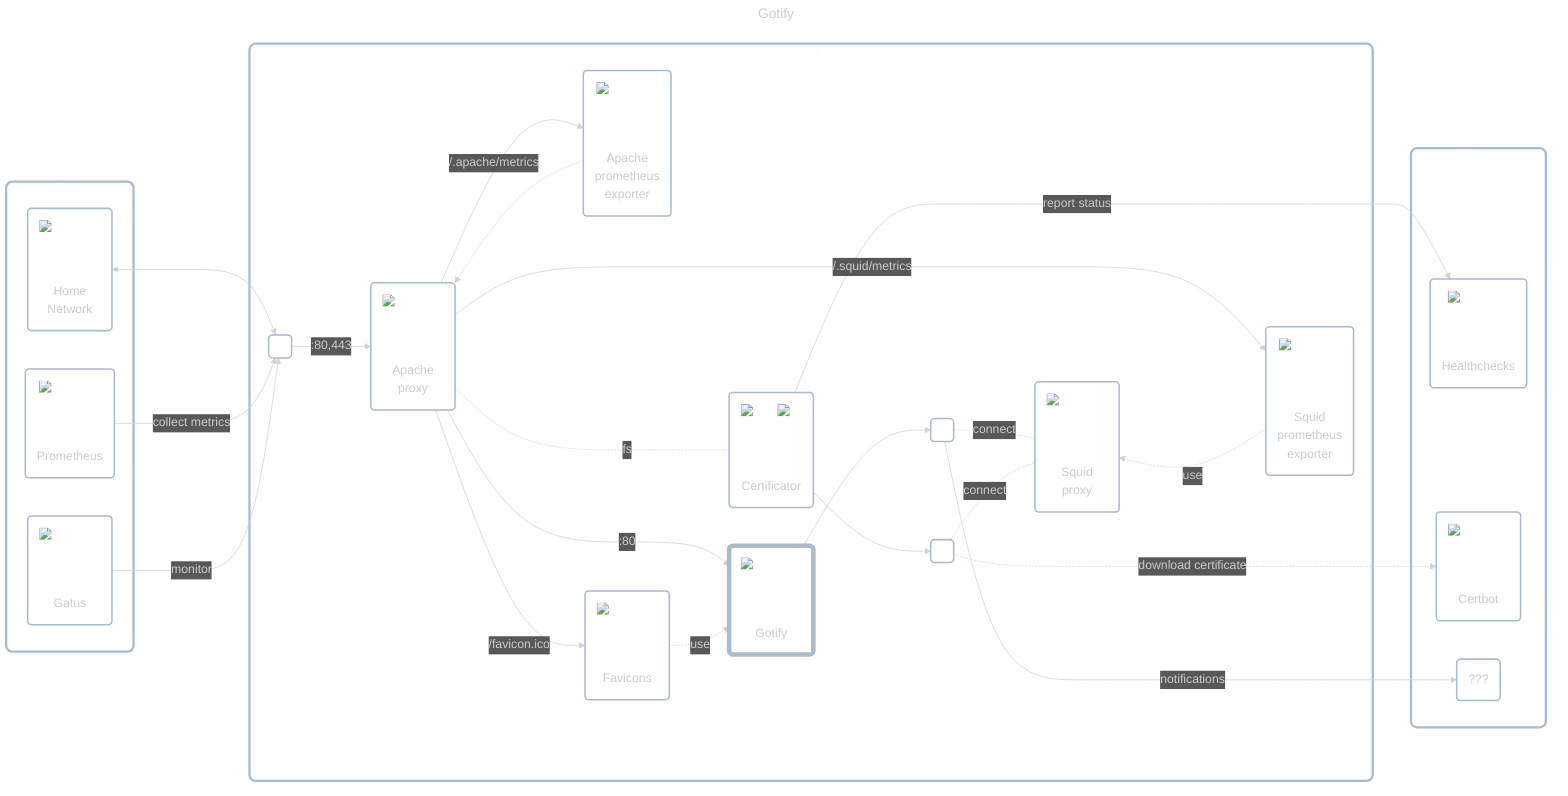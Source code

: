 ---
title: Gotify
config:
    theme: dark
---

flowchart LR
    classDef cluster fill:#ffffff00,stroke:#aabbccff,stroke-width:3px,rx:8px,ry:8px;
    classDef node fill:#ffffff00,stroke:#aabbccff,stroke-width:2px,rx:5px,ry:5px;
    classDef dashed_border stroke-dasharray:10 6;
    classDef strong_border stroke-width:6px;

    subgraph app_wrapper["App"]
        inbound_interface(" ")
        apache_proxy("<div style='position:relative;width:80px;height:80px;margin:0 auto;margin-bottom:0.5em'><img src='../../../../icons/apache.png' style='min-width:80px;max-width:80px' /></div>Apache<br/>proxy")
        apache_prometheus_exporter("<div style='position:relative;width:80px;height:80px;margin:0 auto;margin-bottom:0.5em'><img src='../../../../icons/apache-prometheus-exporter.png' style='min-width:80px;max-width:80px' /></div>Apache<br/>prometheus<br/>exporter")
        certificator("<div style='position:relative;width:80px;height:80px;margin:0 auto;margin-bottom:1em'><img src='../../../../icons/cronjob.png' style='min-width:32px;max-width:32px;position:absolute;top:0;right:0' /><img src='../../../../icons/lets-encrypt.png' style='min-width:80px;max-width:80px' /></div>Certificator")
        favicons("<div style='position:relative;width:80px;height:80px;margin:0 auto;margin-bottom:0.5em'><img src='../../../../icons/picture.png' style='min-width:80px;max-width:80px' /></div>Favicons")
        gotify("<div style='position:relative;width:80px;height:80px;margin:0 auto;margin-bottom:0.5em'><img src='../../../../icons/gotify.png' style='min-width:80px;max-width:80px' /></div>Gotify")
        class gotify strong_border;
        squid_proxy("<div style='position:relative;width:80px;height:80px;margin:0 auto;margin-bottom:0.75em'><img src='../../../../icons/squid.png' style='min-width:80px;max-width:80px' /></div>Squid<br/>proxy")
        squid_prometheus_exporter("<div style='position:relative;width:80px;height:80px;margin:0 auto;margin-bottom:0.75em'><img src='../../../../icons/squid-prometheus-exporter.png' style='min-width:80px;max-width:80px' /></div>Squid<br/>prometheus<br/>exporter")
        outbound_interface_1(" ")
        outbound_interface_2(" ")

        inbound_interface -->|:80,443| apache_proxy -->|:80| gotify
        apache_proxy -.-|fs| certificator
        apache_prometheus_exporter -.-> apache_proxy -->|/.apache/metrics| apache_prometheus_exporter
        apache_proxy -->|/.squid/metrics| squid_prometheus_exporter -.->|use| squid_proxy
        apache_proxy -->|/favicon.ico| favicons -.->|use| gotify
        squid_proxy ~~~ squid_prometheus_exporter
        outbound_interface_1 & outbound_interface_2 -.-|connect| squid_proxy
        gotify --> outbound_interface_1
        certificator --> outbound_interface_2
    end

    subgraph others_1["Others"]
        home_network("<div style='position:relative;width:80px;height:80px;margin:0 auto;margin-bottom:0.1em'><img src='../../../../icons/network.png' style='min-width:80px;max-width:80px' /></div>Home<br/>Network")
        prometheus("<div style='position:relative;width:80px;height:80px;margin:0 auto;margin-bottom:0.5em'><img src='../../../../icons/prometheus.png' style='min-width:80px;max-width:80px' /></div>Prometheus")
        gatus("<div style='position:relative;width:80px;height:80px;margin:0 auto;margin-bottom:0.5em'><img src='../../../../icons/gatus.png' style='min-width:80px;max-width:80px' /></div>Gatus")

        home_network <--> inbound_interface
        prometheus -->|collect metrics| inbound_interface
        gatus -->|monitor| inbound_interface
    end

    subgraph others_2["Others"]
        healthchecks("<div style='position:relative;width:80px;height:80px;margin:0 auto;margin-bottom:0.5em'><img src='../../../../icons/healthchecks.png' style='min-width:80px;max-width:80px' /></div>Healthchecks")
        certbot("<div style='position:relative;width:80px;height:80px;margin:0 auto;margin-bottom:0.5em'><img src='../../../../icons/lets-encrypt.png' style='min-width:80px;max-width:80px' /></div>Certbot")
        unknown("???")

        outbound_interface_1 -->|notifications| unknown
        certificator -->|report status| healthchecks
        outbound_interface_2 -.->|download certificate| certbot
    end

    squid_prometheus_exporter ~~~ others_2
